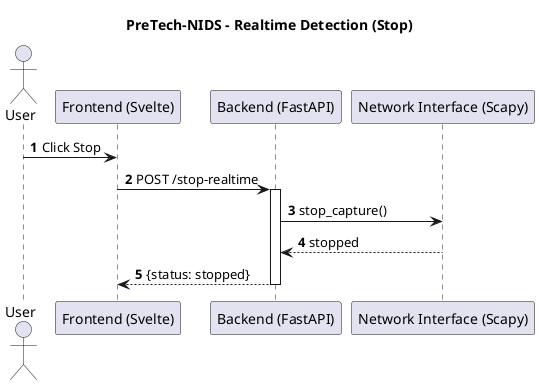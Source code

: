 @startuml
title PreTech-NIDS - Realtime Detection (Stop)
hide circle
autonumber

actor U as "User"
participant FE as "Frontend (Svelte)"
participant BE as "Backend (FastAPI)"
participant NET as "Network Interface (Scapy)"

U -> FE : Click Stop
FE -> BE : POST /stop-realtime
activate BE
BE -> NET : stop_capture()
NET --> BE : stopped
BE --> FE : {status: stopped}
deactivate BE
@enduml


